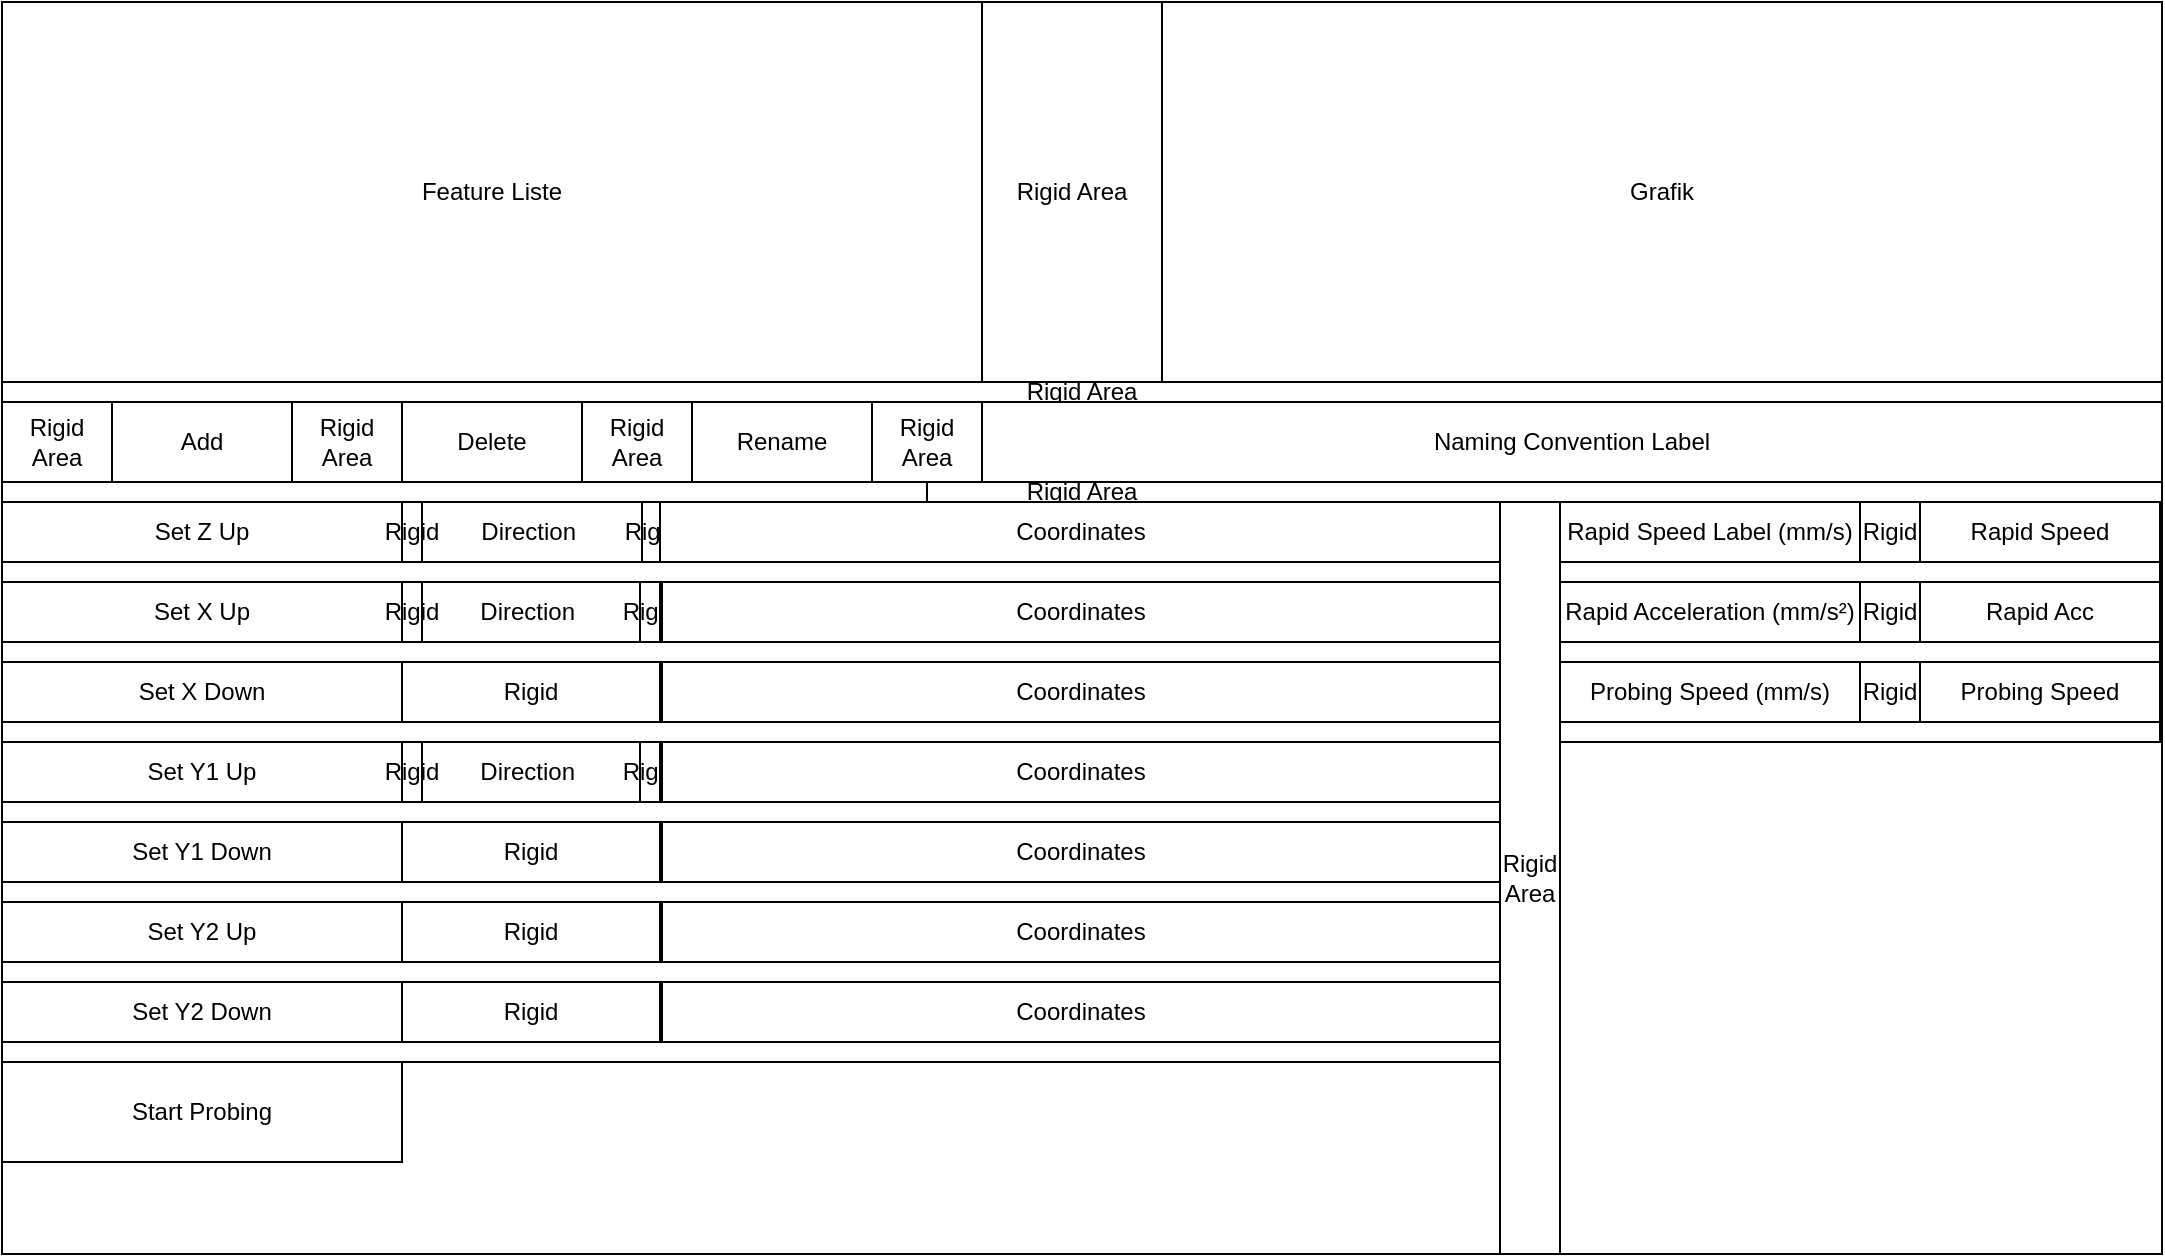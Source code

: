 <mxfile version="21.6.5" type="device">
  <diagram name="Seite-1" id="YSpKzmP6DwO-7IcE4M6z">
    <mxGraphModel dx="607" dy="844" grid="1" gridSize="10" guides="1" tooltips="1" connect="1" arrows="1" fold="1" page="1" pageScale="1" pageWidth="827" pageHeight="1169" math="0" shadow="0">
      <root>
        <mxCell id="0" />
        <mxCell id="1" parent="0" />
        <mxCell id="JP84iXPhI4hn9-moGz-y-1" value="" style="rounded=0;whiteSpace=wrap;html=1;" vertex="1" parent="1">
          <mxGeometry x="1401" width="1080" height="626" as="geometry" />
        </mxCell>
        <mxCell id="JP84iXPhI4hn9-moGz-y-6" value="" style="group" vertex="1" connectable="0" parent="1">
          <mxGeometry x="1401" width="1080" height="190" as="geometry" />
        </mxCell>
        <mxCell id="JP84iXPhI4hn9-moGz-y-2" value="" style="rounded=0;whiteSpace=wrap;html=1;" vertex="1" parent="JP84iXPhI4hn9-moGz-y-6">
          <mxGeometry width="1080" height="190" as="geometry" />
        </mxCell>
        <mxCell id="JP84iXPhI4hn9-moGz-y-3" value="Feature Liste" style="rounded=0;whiteSpace=wrap;html=1;" vertex="1" parent="JP84iXPhI4hn9-moGz-y-6">
          <mxGeometry width="490" height="190" as="geometry" />
        </mxCell>
        <mxCell id="JP84iXPhI4hn9-moGz-y-4" value="Grafik" style="rounded=0;whiteSpace=wrap;html=1;" vertex="1" parent="JP84iXPhI4hn9-moGz-y-6">
          <mxGeometry x="580" width="500" height="190" as="geometry" />
        </mxCell>
        <mxCell id="JP84iXPhI4hn9-moGz-y-5" value="Rigid Area" style="rounded=0;whiteSpace=wrap;html=1;" vertex="1" parent="JP84iXPhI4hn9-moGz-y-6">
          <mxGeometry x="490" width="90" height="190" as="geometry" />
        </mxCell>
        <mxCell id="JP84iXPhI4hn9-moGz-y-7" value="Rigid Area" style="rounded=0;whiteSpace=wrap;html=1;" vertex="1" parent="1">
          <mxGeometry x="1401" y="240" width="1080" height="10" as="geometry" />
        </mxCell>
        <mxCell id="JP84iXPhI4hn9-moGz-y-8" value="Rigid Area" style="rounded=0;whiteSpace=wrap;html=1;" vertex="1" parent="1">
          <mxGeometry x="1401" y="190" width="1080" height="10" as="geometry" />
        </mxCell>
        <mxCell id="JP84iXPhI4hn9-moGz-y-10" value="Add" style="rounded=0;whiteSpace=wrap;html=1;" vertex="1" parent="1">
          <mxGeometry x="1456" y="200" width="90" height="40" as="geometry" />
        </mxCell>
        <mxCell id="JP84iXPhI4hn9-moGz-y-11" value="Rigid Area" style="rounded=0;whiteSpace=wrap;html=1;" vertex="1" parent="1">
          <mxGeometry x="1401" y="200" width="55" height="40" as="geometry" />
        </mxCell>
        <mxCell id="JP84iXPhI4hn9-moGz-y-12" value="Delete" style="rounded=0;whiteSpace=wrap;html=1;" vertex="1" parent="1">
          <mxGeometry x="1601" y="200" width="90" height="40" as="geometry" />
        </mxCell>
        <mxCell id="JP84iXPhI4hn9-moGz-y-13" value="Rigid Area" style="rounded=0;whiteSpace=wrap;html=1;" vertex="1" parent="1">
          <mxGeometry x="1546" y="200" width="55" height="40" as="geometry" />
        </mxCell>
        <mxCell id="JP84iXPhI4hn9-moGz-y-14" value="Rename" style="rounded=0;whiteSpace=wrap;html=1;" vertex="1" parent="1">
          <mxGeometry x="1746" y="200" width="90" height="40" as="geometry" />
        </mxCell>
        <mxCell id="JP84iXPhI4hn9-moGz-y-15" value="Rigid Area" style="rounded=0;whiteSpace=wrap;html=1;" vertex="1" parent="1">
          <mxGeometry x="1691" y="200" width="55" height="40" as="geometry" />
        </mxCell>
        <mxCell id="JP84iXPhI4hn9-moGz-y-101" value="" style="edgeStyle=orthogonalEdgeStyle;rounded=0;orthogonalLoop=1;jettySize=auto;html=1;" edge="1" parent="1" source="JP84iXPhI4hn9-moGz-y-20" target="JP84iXPhI4hn9-moGz-y-56">
          <mxGeometry relative="1" as="geometry" />
        </mxCell>
        <mxCell id="JP84iXPhI4hn9-moGz-y-20" value="Rigid Area" style="rounded=0;whiteSpace=wrap;html=1;" vertex="1" parent="1">
          <mxGeometry x="1836" y="200" width="55" height="40" as="geometry" />
        </mxCell>
        <mxCell id="JP84iXPhI4hn9-moGz-y-22" value="Naming Convention Label" style="rounded=0;whiteSpace=wrap;html=1;" vertex="1" parent="1">
          <mxGeometry x="1891" y="200" width="590" height="40" as="geometry" />
        </mxCell>
        <mxCell id="JP84iXPhI4hn9-moGz-y-34" value="" style="rounded=0;whiteSpace=wrap;html=1;" vertex="1" parent="1">
          <mxGeometry x="1401" y="250" width="750" height="376" as="geometry" />
        </mxCell>
        <mxCell id="JP84iXPhI4hn9-moGz-y-35" value="" style="rounded=0;whiteSpace=wrap;html=1;" vertex="1" parent="1">
          <mxGeometry x="2151" y="250" width="330" height="376" as="geometry" />
        </mxCell>
        <mxCell id="JP84iXPhI4hn9-moGz-y-36" value="" style="rounded=0;whiteSpace=wrap;html=1;" vertex="1" parent="1">
          <mxGeometry x="1401" y="250" width="749" height="30" as="geometry" />
        </mxCell>
        <mxCell id="JP84iXPhI4hn9-moGz-y-37" value="" style="rounded=0;whiteSpace=wrap;html=1;" vertex="1" parent="1">
          <mxGeometry x="1401" y="280" width="749" height="10" as="geometry" />
        </mxCell>
        <mxCell id="JP84iXPhI4hn9-moGz-y-38" value="Set Z Up" style="rounded=0;whiteSpace=wrap;html=1;" vertex="1" parent="1">
          <mxGeometry x="1401" y="250" width="200" height="30" as="geometry" />
        </mxCell>
        <mxCell id="JP84iXPhI4hn9-moGz-y-40" value="Direction&amp;nbsp;" style="rounded=0;whiteSpace=wrap;html=1;" vertex="1" parent="1">
          <mxGeometry x="1611" y="250" width="110" height="30" as="geometry" />
        </mxCell>
        <mxCell id="JP84iXPhI4hn9-moGz-y-39" value="Rigid" style="rounded=0;whiteSpace=wrap;html=1;" vertex="1" parent="1">
          <mxGeometry x="1601" y="250" width="10" height="30" as="geometry" />
        </mxCell>
        <mxCell id="JP84iXPhI4hn9-moGz-y-41" value="Rigid" style="rounded=0;whiteSpace=wrap;html=1;" vertex="1" parent="1">
          <mxGeometry x="1721" y="250" width="10" height="30" as="geometry" />
        </mxCell>
        <mxCell id="JP84iXPhI4hn9-moGz-y-42" value="Coordinates" style="rounded=0;whiteSpace=wrap;html=1;" vertex="1" parent="1">
          <mxGeometry x="1730" y="250" width="421" height="30" as="geometry" />
        </mxCell>
        <mxCell id="JP84iXPhI4hn9-moGz-y-43" value="" style="rounded=0;whiteSpace=wrap;html=1;" vertex="1" parent="1">
          <mxGeometry x="1401" y="290" width="749" height="30" as="geometry" />
        </mxCell>
        <mxCell id="JP84iXPhI4hn9-moGz-y-44" value="" style="rounded=0;whiteSpace=wrap;html=1;" vertex="1" parent="1">
          <mxGeometry x="1401" y="320" width="749" height="10" as="geometry" />
        </mxCell>
        <mxCell id="JP84iXPhI4hn9-moGz-y-45" value="Set X Up" style="rounded=0;whiteSpace=wrap;html=1;" vertex="1" parent="1">
          <mxGeometry x="1401" y="290" width="200" height="30" as="geometry" />
        </mxCell>
        <mxCell id="JP84iXPhI4hn9-moGz-y-46" value="Direction&amp;nbsp;" style="rounded=0;whiteSpace=wrap;html=1;" vertex="1" parent="1">
          <mxGeometry x="1611" y="290" width="109" height="30" as="geometry" />
        </mxCell>
        <mxCell id="JP84iXPhI4hn9-moGz-y-47" value="Rigid" style="rounded=0;whiteSpace=wrap;html=1;" vertex="1" parent="1">
          <mxGeometry x="1601" y="290" width="10" height="30" as="geometry" />
        </mxCell>
        <mxCell id="JP84iXPhI4hn9-moGz-y-48" value="Rigid" style="rounded=0;whiteSpace=wrap;html=1;" vertex="1" parent="1">
          <mxGeometry x="1720" y="290" width="10" height="30" as="geometry" />
        </mxCell>
        <mxCell id="JP84iXPhI4hn9-moGz-y-49" value="Coordinates" style="rounded=0;whiteSpace=wrap;html=1;" vertex="1" parent="1">
          <mxGeometry x="1731" y="290" width="419" height="30" as="geometry" />
        </mxCell>
        <mxCell id="JP84iXPhI4hn9-moGz-y-50" value="" style="rounded=0;whiteSpace=wrap;html=1;" vertex="1" parent="1">
          <mxGeometry x="1401" y="330" width="749" height="30" as="geometry" />
        </mxCell>
        <mxCell id="JP84iXPhI4hn9-moGz-y-51" value="" style="rounded=0;whiteSpace=wrap;html=1;" vertex="1" parent="1">
          <mxGeometry x="1401" y="360" width="749" height="10" as="geometry" />
        </mxCell>
        <mxCell id="JP84iXPhI4hn9-moGz-y-52" value="Set X Down" style="rounded=0;whiteSpace=wrap;html=1;" vertex="1" parent="1">
          <mxGeometry x="1401" y="330" width="200" height="30" as="geometry" />
        </mxCell>
        <mxCell id="JP84iXPhI4hn9-moGz-y-54" value="Rigid" style="rounded=0;whiteSpace=wrap;html=1;" vertex="1" parent="1">
          <mxGeometry x="1601" y="330" width="129" height="30" as="geometry" />
        </mxCell>
        <mxCell id="JP84iXPhI4hn9-moGz-y-56" value="Coordinates" style="rounded=0;whiteSpace=wrap;html=1;" vertex="1" parent="1">
          <mxGeometry x="1731" y="330" width="419" height="30" as="geometry" />
        </mxCell>
        <mxCell id="JP84iXPhI4hn9-moGz-y-57" value="" style="rounded=0;whiteSpace=wrap;html=1;" vertex="1" parent="1">
          <mxGeometry x="1401" y="370" width="749" height="30" as="geometry" />
        </mxCell>
        <mxCell id="JP84iXPhI4hn9-moGz-y-58" value="" style="rounded=0;whiteSpace=wrap;html=1;" vertex="1" parent="1">
          <mxGeometry x="1401" y="400" width="749" height="10" as="geometry" />
        </mxCell>
        <mxCell id="JP84iXPhI4hn9-moGz-y-59" value="Set Y1 Up" style="rounded=0;whiteSpace=wrap;html=1;" vertex="1" parent="1">
          <mxGeometry x="1401" y="370" width="200" height="30" as="geometry" />
        </mxCell>
        <mxCell id="JP84iXPhI4hn9-moGz-y-60" value="Direction&amp;nbsp;" style="rounded=0;whiteSpace=wrap;html=1;" vertex="1" parent="1">
          <mxGeometry x="1611" y="370" width="109" height="30" as="geometry" />
        </mxCell>
        <mxCell id="JP84iXPhI4hn9-moGz-y-61" value="Rigid" style="rounded=0;whiteSpace=wrap;html=1;" vertex="1" parent="1">
          <mxGeometry x="1601" y="370" width="10" height="30" as="geometry" />
        </mxCell>
        <mxCell id="JP84iXPhI4hn9-moGz-y-62" value="Rigid" style="rounded=0;whiteSpace=wrap;html=1;" vertex="1" parent="1">
          <mxGeometry x="1720" y="370" width="10" height="30" as="geometry" />
        </mxCell>
        <mxCell id="JP84iXPhI4hn9-moGz-y-63" value="Coordinates" style="rounded=0;whiteSpace=wrap;html=1;" vertex="1" parent="1">
          <mxGeometry x="1731" y="370" width="419" height="30" as="geometry" />
        </mxCell>
        <mxCell id="JP84iXPhI4hn9-moGz-y-64" value="" style="rounded=0;whiteSpace=wrap;html=1;" vertex="1" parent="1">
          <mxGeometry x="1401" y="410" width="749" height="30" as="geometry" />
        </mxCell>
        <mxCell id="JP84iXPhI4hn9-moGz-y-65" value="" style="rounded=0;whiteSpace=wrap;html=1;" vertex="1" parent="1">
          <mxGeometry x="1401" y="440" width="749" height="10" as="geometry" />
        </mxCell>
        <mxCell id="JP84iXPhI4hn9-moGz-y-66" value="Set Y1 Down" style="rounded=0;whiteSpace=wrap;html=1;" vertex="1" parent="1">
          <mxGeometry x="1401" y="410" width="200" height="30" as="geometry" />
        </mxCell>
        <mxCell id="JP84iXPhI4hn9-moGz-y-67" value="Rigid" style="rounded=0;whiteSpace=wrap;html=1;" vertex="1" parent="1">
          <mxGeometry x="1601" y="410" width="129" height="30" as="geometry" />
        </mxCell>
        <mxCell id="JP84iXPhI4hn9-moGz-y-68" value="Coordinates" style="rounded=0;whiteSpace=wrap;html=1;" vertex="1" parent="1">
          <mxGeometry x="1731" y="410" width="419" height="30" as="geometry" />
        </mxCell>
        <mxCell id="JP84iXPhI4hn9-moGz-y-70" value="" style="rounded=0;whiteSpace=wrap;html=1;" vertex="1" parent="1">
          <mxGeometry x="1401" y="480" width="749" height="10" as="geometry" />
        </mxCell>
        <mxCell id="JP84iXPhI4hn9-moGz-y-76" value="" style="rounded=0;whiteSpace=wrap;html=1;" vertex="1" parent="1">
          <mxGeometry x="1401" y="490" width="749" height="30" as="geometry" />
        </mxCell>
        <mxCell id="JP84iXPhI4hn9-moGz-y-77" value="" style="rounded=0;whiteSpace=wrap;html=1;" vertex="1" parent="1">
          <mxGeometry x="1401" y="520" width="749" height="10" as="geometry" />
        </mxCell>
        <mxCell id="JP84iXPhI4hn9-moGz-y-78" value="Set Y2 Down" style="rounded=0;whiteSpace=wrap;html=1;" vertex="1" parent="1">
          <mxGeometry x="1401" y="490" width="200" height="30" as="geometry" />
        </mxCell>
        <mxCell id="JP84iXPhI4hn9-moGz-y-79" value="Rigid" style="rounded=0;whiteSpace=wrap;html=1;" vertex="1" parent="1">
          <mxGeometry x="1601" y="490" width="129" height="30" as="geometry" />
        </mxCell>
        <mxCell id="JP84iXPhI4hn9-moGz-y-80" value="Coordinates" style="rounded=0;whiteSpace=wrap;html=1;" vertex="1" parent="1">
          <mxGeometry x="1731" y="490" width="419" height="30" as="geometry" />
        </mxCell>
        <mxCell id="JP84iXPhI4hn9-moGz-y-81" value="" style="rounded=0;whiteSpace=wrap;html=1;" vertex="1" parent="1">
          <mxGeometry x="1401" y="450" width="749" height="30" as="geometry" />
        </mxCell>
        <mxCell id="JP84iXPhI4hn9-moGz-y-82" value="Set Y2 Up" style="rounded=0;whiteSpace=wrap;html=1;" vertex="1" parent="1">
          <mxGeometry x="1401" y="450" width="200" height="30" as="geometry" />
        </mxCell>
        <mxCell id="JP84iXPhI4hn9-moGz-y-83" value="Rigid" style="rounded=0;whiteSpace=wrap;html=1;" vertex="1" parent="1">
          <mxGeometry x="1601" y="450" width="129" height="30" as="geometry" />
        </mxCell>
        <mxCell id="JP84iXPhI4hn9-moGz-y-84" value="Coordinates" style="rounded=0;whiteSpace=wrap;html=1;" vertex="1" parent="1">
          <mxGeometry x="1731" y="450" width="419" height="30" as="geometry" />
        </mxCell>
        <mxCell id="JP84iXPhI4hn9-moGz-y-86" value="Start Probing" style="rounded=0;whiteSpace=wrap;html=1;" vertex="1" parent="1">
          <mxGeometry x="1401" y="530" width="200" height="50" as="geometry" />
        </mxCell>
        <mxCell id="JP84iXPhI4hn9-moGz-y-87" value="Rigid Area" style="rounded=0;whiteSpace=wrap;html=1;" vertex="1" parent="1">
          <mxGeometry x="2150" y="250" width="30" height="376" as="geometry" />
        </mxCell>
        <mxCell id="JP84iXPhI4hn9-moGz-y-88" value="Rapid Speed Label (mm/s)" style="rounded=0;whiteSpace=wrap;html=1;" vertex="1" parent="1">
          <mxGeometry x="2180" y="250" width="150" height="30" as="geometry" />
        </mxCell>
        <mxCell id="JP84iXPhI4hn9-moGz-y-89" value="Rigid" style="rounded=0;whiteSpace=wrap;html=1;" vertex="1" parent="1">
          <mxGeometry x="2330" y="250" width="30" height="30" as="geometry" />
        </mxCell>
        <mxCell id="JP84iXPhI4hn9-moGz-y-90" value="Rapid Speed" style="rounded=0;whiteSpace=wrap;html=1;" vertex="1" parent="1">
          <mxGeometry x="2360" y="250" width="120" height="30" as="geometry" />
        </mxCell>
        <mxCell id="JP84iXPhI4hn9-moGz-y-91" value="" style="rounded=0;whiteSpace=wrap;html=1;" vertex="1" parent="1">
          <mxGeometry x="2180" y="280" width="300" height="10" as="geometry" />
        </mxCell>
        <mxCell id="JP84iXPhI4hn9-moGz-y-92" value="Rapid Acceleration (mm/s²)" style="rounded=0;whiteSpace=wrap;html=1;" vertex="1" parent="1">
          <mxGeometry x="2180" y="290" width="150" height="30" as="geometry" />
        </mxCell>
        <mxCell id="JP84iXPhI4hn9-moGz-y-93" value="Rigid" style="rounded=0;whiteSpace=wrap;html=1;" vertex="1" parent="1">
          <mxGeometry x="2330" y="290" width="30" height="30" as="geometry" />
        </mxCell>
        <mxCell id="JP84iXPhI4hn9-moGz-y-94" value="Rapid Acc" style="rounded=0;whiteSpace=wrap;html=1;" vertex="1" parent="1">
          <mxGeometry x="2360" y="290" width="120" height="30" as="geometry" />
        </mxCell>
        <mxCell id="JP84iXPhI4hn9-moGz-y-95" value="" style="rounded=0;whiteSpace=wrap;html=1;" vertex="1" parent="1">
          <mxGeometry x="2180" y="320" width="300" height="10" as="geometry" />
        </mxCell>
        <mxCell id="JP84iXPhI4hn9-moGz-y-96" value="Probing Speed (mm/s)" style="rounded=0;whiteSpace=wrap;html=1;" vertex="1" parent="1">
          <mxGeometry x="2180" y="330" width="150" height="30" as="geometry" />
        </mxCell>
        <mxCell id="JP84iXPhI4hn9-moGz-y-97" value="Rigid" style="rounded=0;whiteSpace=wrap;html=1;" vertex="1" parent="1">
          <mxGeometry x="2330" y="330" width="30" height="30" as="geometry" />
        </mxCell>
        <mxCell id="JP84iXPhI4hn9-moGz-y-98" value="Probing Speed" style="rounded=0;whiteSpace=wrap;html=1;" vertex="1" parent="1">
          <mxGeometry x="2360" y="330" width="120" height="30" as="geometry" />
        </mxCell>
        <mxCell id="JP84iXPhI4hn9-moGz-y-99" value="" style="rounded=0;whiteSpace=wrap;html=1;" vertex="1" parent="1">
          <mxGeometry x="2180" y="360" width="300" height="10" as="geometry" />
        </mxCell>
      </root>
    </mxGraphModel>
  </diagram>
</mxfile>
